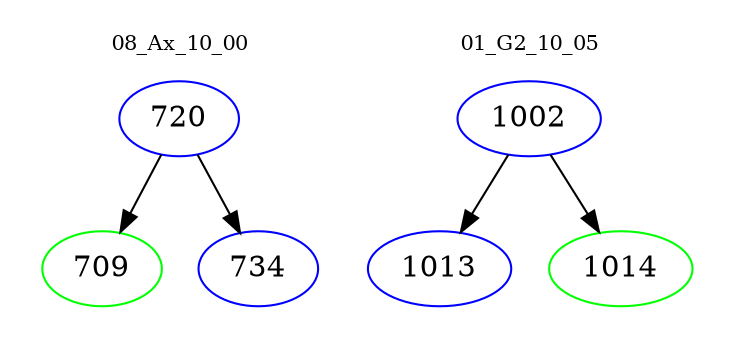 digraph{
subgraph cluster_0 {
color = white
label = "08_Ax_10_00";
fontsize=10;
T0_720 [label="720", color="blue"]
T0_720 -> T0_709 [color="black"]
T0_709 [label="709", color="green"]
T0_720 -> T0_734 [color="black"]
T0_734 [label="734", color="blue"]
}
subgraph cluster_1 {
color = white
label = "01_G2_10_05";
fontsize=10;
T1_1002 [label="1002", color="blue"]
T1_1002 -> T1_1013 [color="black"]
T1_1013 [label="1013", color="blue"]
T1_1002 -> T1_1014 [color="black"]
T1_1014 [label="1014", color="green"]
}
}
